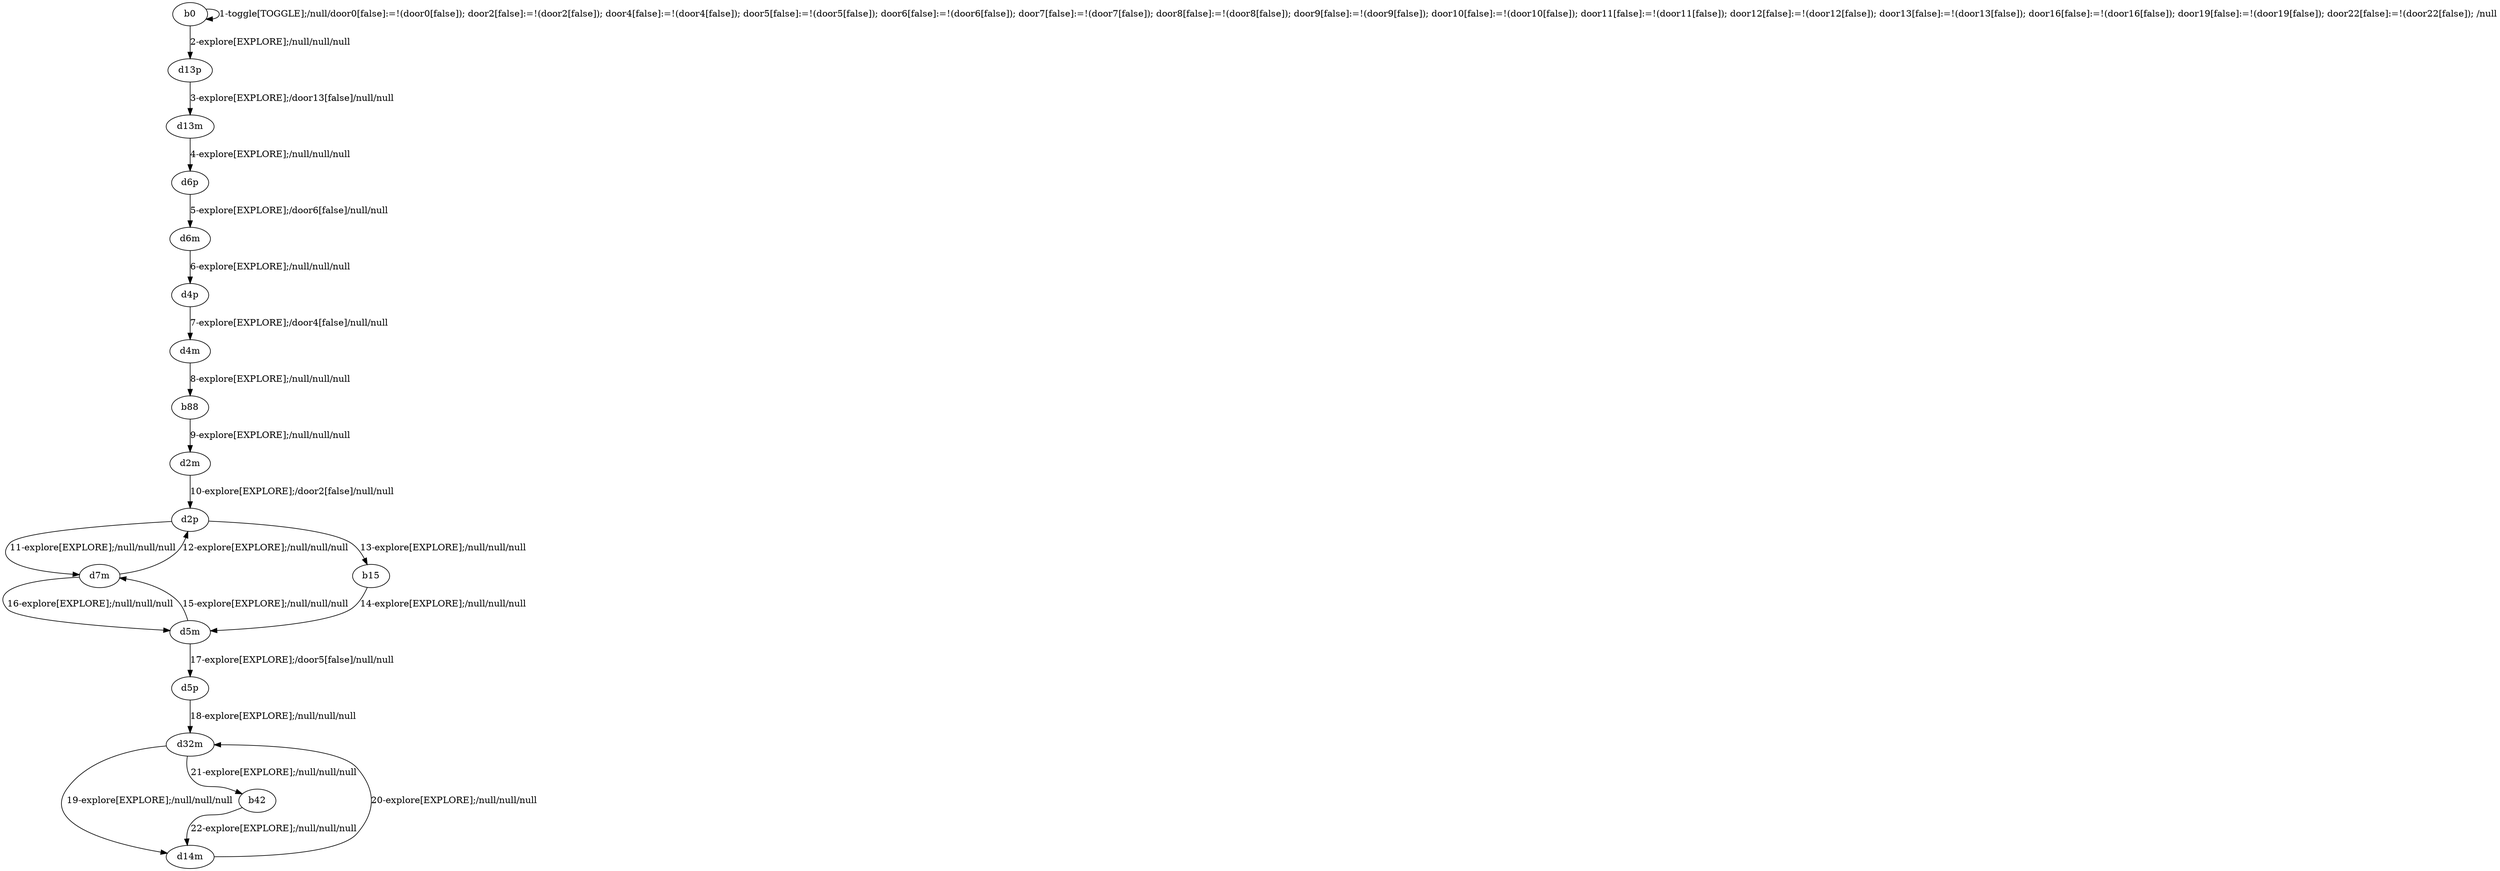 # Total number of goals covered by this test: 4
# d7m --> d2p
# b42 --> d14m
# d14m --> d32m
# d2p --> d7m

digraph g {
"b0" -> "b0" [label = "1-toggle[TOGGLE];/null/door0[false]:=!(door0[false]); door2[false]:=!(door2[false]); door4[false]:=!(door4[false]); door5[false]:=!(door5[false]); door6[false]:=!(door6[false]); door7[false]:=!(door7[false]); door8[false]:=!(door8[false]); door9[false]:=!(door9[false]); door10[false]:=!(door10[false]); door11[false]:=!(door11[false]); door12[false]:=!(door12[false]); door13[false]:=!(door13[false]); door16[false]:=!(door16[false]); door19[false]:=!(door19[false]); door22[false]:=!(door22[false]); /null"];
"b0" -> "d13p" [label = "2-explore[EXPLORE];/null/null/null"];
"d13p" -> "d13m" [label = "3-explore[EXPLORE];/door13[false]/null/null"];
"d13m" -> "d6p" [label = "4-explore[EXPLORE];/null/null/null"];
"d6p" -> "d6m" [label = "5-explore[EXPLORE];/door6[false]/null/null"];
"d6m" -> "d4p" [label = "6-explore[EXPLORE];/null/null/null"];
"d4p" -> "d4m" [label = "7-explore[EXPLORE];/door4[false]/null/null"];
"d4m" -> "b88" [label = "8-explore[EXPLORE];/null/null/null"];
"b88" -> "d2m" [label = "9-explore[EXPLORE];/null/null/null"];
"d2m" -> "d2p" [label = "10-explore[EXPLORE];/door2[false]/null/null"];
"d2p" -> "d7m" [label = "11-explore[EXPLORE];/null/null/null"];
"d7m" -> "d2p" [label = "12-explore[EXPLORE];/null/null/null"];
"d2p" -> "b15" [label = "13-explore[EXPLORE];/null/null/null"];
"b15" -> "d5m" [label = "14-explore[EXPLORE];/null/null/null"];
"d5m" -> "d7m" [label = "15-explore[EXPLORE];/null/null/null"];
"d7m" -> "d5m" [label = "16-explore[EXPLORE];/null/null/null"];
"d5m" -> "d5p" [label = "17-explore[EXPLORE];/door5[false]/null/null"];
"d5p" -> "d32m" [label = "18-explore[EXPLORE];/null/null/null"];
"d32m" -> "d14m" [label = "19-explore[EXPLORE];/null/null/null"];
"d14m" -> "d32m" [label = "20-explore[EXPLORE];/null/null/null"];
"d32m" -> "b42" [label = "21-explore[EXPLORE];/null/null/null"];
"b42" -> "d14m" [label = "22-explore[EXPLORE];/null/null/null"];
}
